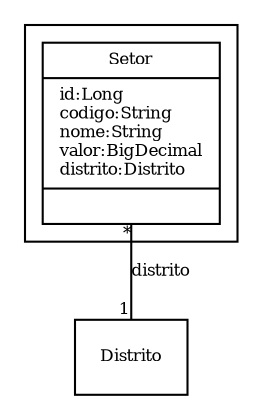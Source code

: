 digraph G{
fontname = "Times-Roman"
fontsize = 8

node [
        fontname = "Times-Roman"
        fontsize = 8
        shape = "record"
]

edge [
        fontname = "Times-Roman"
        fontsize = 8
]

subgraph clusterSETOR
{
Setor [label = "{Setor|id:Long\lcodigo:String\lnome:String\lvalor:BigDecimal\ldistrito:Distrito\l|\l}"]
}
edge [arrowhead = "none" headlabel = "1" taillabel = "*"] Setor -> Distrito [label = "distrito"]
}
